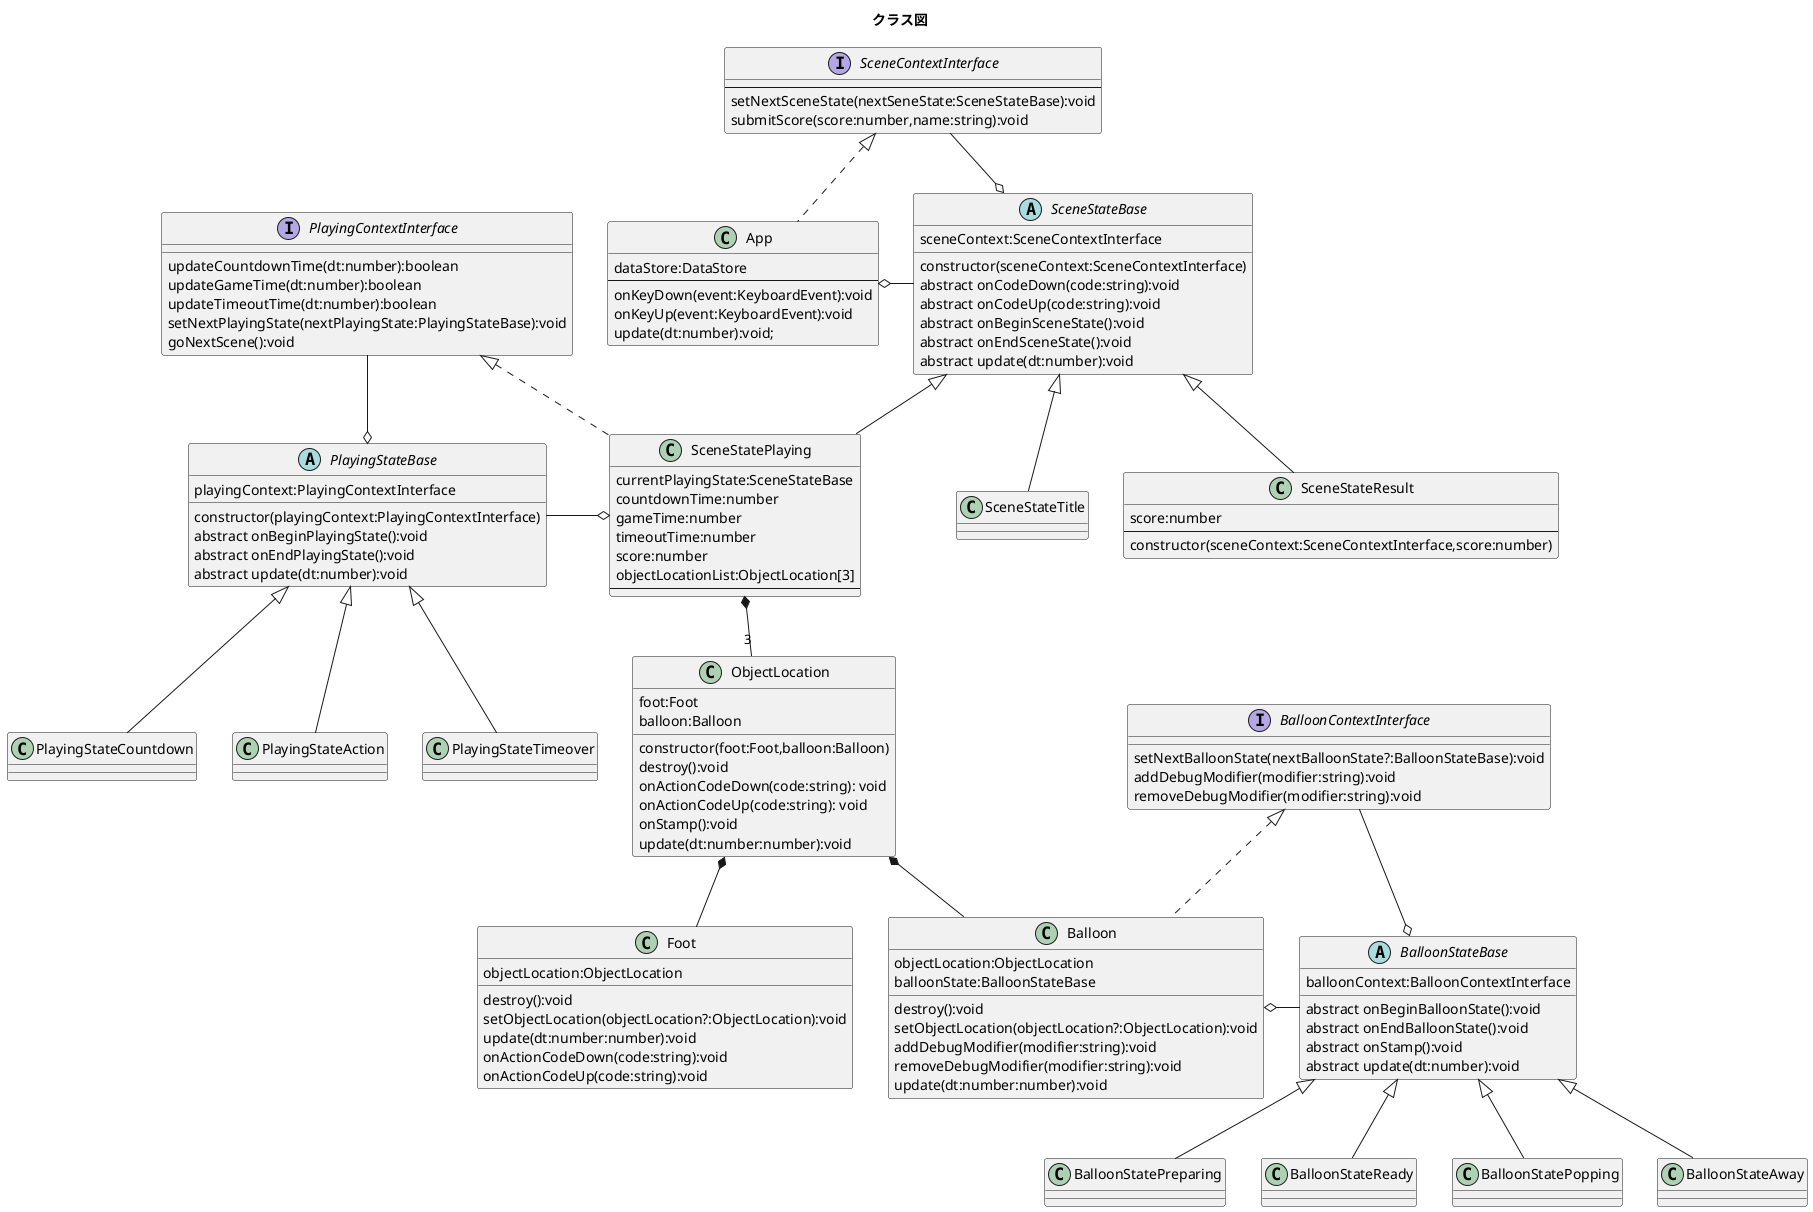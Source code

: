 @startuml クラス図
title クラス図

abstract class BalloonStateBase{
  balloonContext:BalloonContextInterface
  abstract onBeginBalloonState():void
  abstract onEndBalloonState():void
  abstract onStamp():void
  abstract update(dt:number):void
}
class BalloonStatePreparing extends BalloonStateBase{

}
class BalloonStateReady extends BalloonStateBase{

}
class BalloonStatePopping extends BalloonStateBase{

}
class BalloonStateAway extends BalloonStateBase{

}


interface BalloonContextInterface{
  setNextBalloonState(nextBalloonState?:BalloonStateBase):void
  addDebugModifier(modifier:string):void
  removeDebugModifier(modifier:string):void
}



class ObjectLocation{
  foot:Foot
  balloon:Balloon
  constructor(foot:Foot,balloon:Balloon)
  destroy():void
  onActionCodeDown(code:string): void
  onActionCodeUp(code:string): void
  onStamp():void
  update(dt:number:number):void
}

class Foot{
  objectLocation:ObjectLocation
  destroy():void
  setObjectLocation(objectLocation?:ObjectLocation):void
  update(dt:number:number):void
  onActionCodeDown(code:string):void
  onActionCodeUp(code:string):void
}

class Balloon implements BalloonContextInterface{
  objectLocation:ObjectLocation
  balloonState:BalloonStateBase

  destroy():void
  setObjectLocation(objectLocation?:ObjectLocation):void
  addDebugModifier(modifier:string):void
  removeDebugModifier(modifier:string):void
  update(dt:number:number):void
}

abstract class PlayingStateBase{
  playingContext:PlayingContextInterface

  constructor(playingContext:PlayingContextInterface)
  abstract onBeginPlayingState():void
  abstract onEndPlayingState():void
  abstract update(dt:number):void
}

class PlayingStateCountdown extends PlayingStateBase{

}
class PlayingStateAction extends PlayingStateBase{

}

class PlayingStateTimeover extends PlayingStateBase{

}

interface PlayingContextInterface{
  updateCountdownTime(dt:number):boolean
  updateGameTime(dt:number):boolean
  updateTimeoutTime(dt:number):boolean
  setNextPlayingState(nextPlayingState:PlayingStateBase):void
  goNextScene():void
}

abstract class SceneStateBase{
  sceneContext:SceneContextInterface

  constructor(sceneContext:SceneContextInterface)
  abstract onCodeDown(code:string):void
  abstract onCodeUp(code:string):void
  abstract onBeginSceneState():void
  abstract onEndSceneState():void
  abstract update(dt:number):void
}

class SceneStateTitle extends SceneStateBase{
}
class SceneStatePlaying extends SceneStateBase implements PlayingContextInterface{
  currentPlayingState:SceneStateBase
  countdownTime:number
  gameTime:number
  timeoutTime:number
  score:number
  objectLocationList:ObjectLocation[3]
  --
}
class SceneStateResult extends SceneStateBase{
  score:number
  --
  constructor(sceneContext:SceneContextInterface,score:number)
}


interface SceneContextInterface{
  --
  setNextSceneState(nextSeneState:SceneStateBase):void
  submitScore(score:number,name:string):void
}

class App implements SceneContextInterface{
  dataStore:DataStore
  --
  onKeyDown(event:KeyboardEvent):void
  onKeyUp(event:KeyboardEvent):void
  update(dt:number):void;
}


SceneStateBase o-up- SceneContextInterface
App o-right- SceneStateBase

SceneStatePlaying *-- "3" ObjectLocation
ObjectLocation *-- Foot
ObjectLocation *-- Balloon


BalloonStateBase o-up- BalloonContextInterface
Balloon o-right- BalloonStateBase


PlayingStateBase o-up- PlayingContextInterface
SceneStatePlaying o-left- PlayingStateBase

@enduml